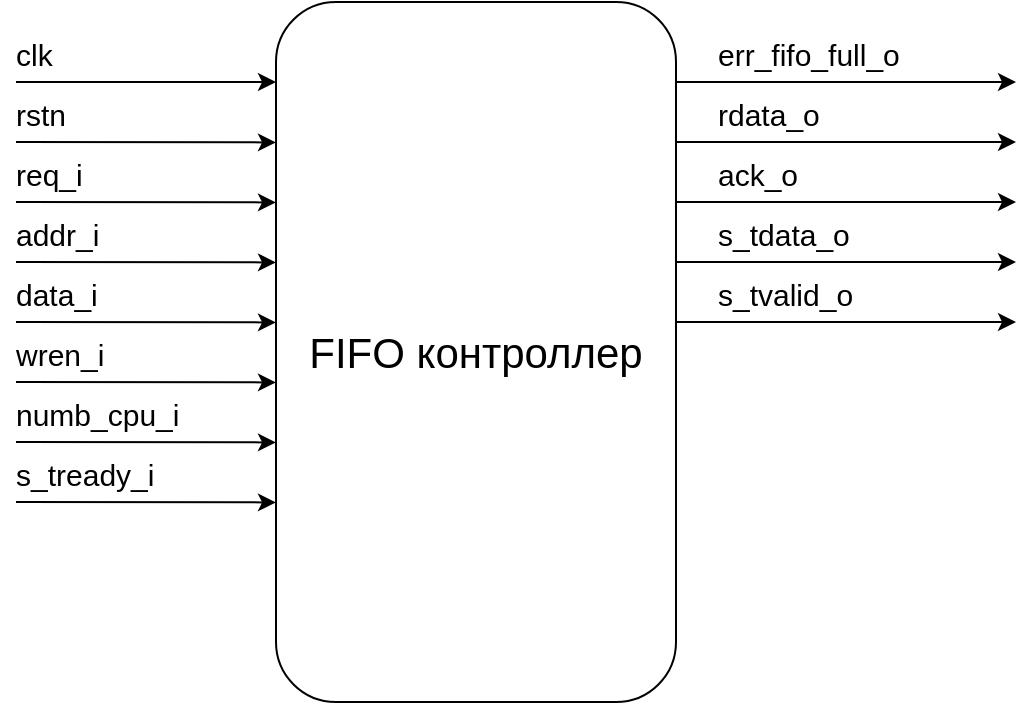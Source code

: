 <mxfile version="13.0.3" type="device"><diagram id="oEDmUw8MfDNj-8wJacN-" name="Page-1"><mxGraphModel dx="1422" dy="843" grid="1" gridSize="10" guides="1" tooltips="1" connect="1" arrows="1" fold="1" page="1" pageScale="1" pageWidth="827" pageHeight="1169" math="0" shadow="0"><root><mxCell id="0"/><mxCell id="1" parent="0"/><mxCell id="t3vUFZK_t0wvDzyFEkoN-1" value="FIFO контроллер" style="rounded=1;whiteSpace=wrap;html=1;fontSize=21;" vertex="1" parent="1"><mxGeometry x="320" y="280" width="200" height="350" as="geometry"/></mxCell><mxCell id="t3vUFZK_t0wvDzyFEkoN-2" value="" style="endArrow=classic;html=1;fontSize=21;" edge="1" parent="1"><mxGeometry width="50" height="50" relative="1" as="geometry"><mxPoint x="190" y="320" as="sourcePoint"/><mxPoint x="320" y="320" as="targetPoint"/></mxGeometry></mxCell><mxCell id="t3vUFZK_t0wvDzyFEkoN-3" value="clk" style="edgeLabel;html=1;align=left;verticalAlign=middle;resizable=0;points=[];fontSize=15;" vertex="1" connectable="0" parent="t3vUFZK_t0wvDzyFEkoN-2"><mxGeometry x="-0.329" relative="1" as="geometry"><mxPoint x="-45.83" y="-14.07" as="offset"/></mxGeometry></mxCell><mxCell id="t3vUFZK_t0wvDzyFEkoN-4" value="" style="endArrow=classic;html=1;fontSize=21;entryX=-0.017;entryY=0.134;entryDx=0;entryDy=0;entryPerimeter=0;" edge="1" parent="1"><mxGeometry width="50" height="50" relative="1" as="geometry"><mxPoint x="190" y="350" as="sourcePoint"/><mxPoint x="320" y="350.2" as="targetPoint"/></mxGeometry></mxCell><mxCell id="t3vUFZK_t0wvDzyFEkoN-5" value="rstn" style="edgeLabel;html=1;align=left;verticalAlign=middle;resizable=0;points=[];fontSize=15;" vertex="1" connectable="0" parent="t3vUFZK_t0wvDzyFEkoN-4"><mxGeometry x="-0.329" relative="1" as="geometry"><mxPoint x="-45.83" y="-14.07" as="offset"/></mxGeometry></mxCell><mxCell id="t3vUFZK_t0wvDzyFEkoN-6" value="" style="endArrow=classic;html=1;fontSize=21;entryX=-0.017;entryY=0.134;entryDx=0;entryDy=0;entryPerimeter=0;" edge="1" parent="1"><mxGeometry width="50" height="50" relative="1" as="geometry"><mxPoint x="190" y="380" as="sourcePoint"/><mxPoint x="320" y="380.2" as="targetPoint"/></mxGeometry></mxCell><mxCell id="t3vUFZK_t0wvDzyFEkoN-7" value="req_i" style="edgeLabel;html=1;align=left;verticalAlign=middle;resizable=0;points=[];fontSize=15;" vertex="1" connectable="0" parent="t3vUFZK_t0wvDzyFEkoN-6"><mxGeometry x="-0.329" relative="1" as="geometry"><mxPoint x="-45.83" y="-14.07" as="offset"/></mxGeometry></mxCell><mxCell id="t3vUFZK_t0wvDzyFEkoN-8" value="" style="endArrow=classic;html=1;fontSize=21;entryX=-0.017;entryY=0.134;entryDx=0;entryDy=0;entryPerimeter=0;" edge="1" parent="1"><mxGeometry width="50" height="50" relative="1" as="geometry"><mxPoint x="190" y="410" as="sourcePoint"/><mxPoint x="320" y="410.2" as="targetPoint"/></mxGeometry></mxCell><mxCell id="t3vUFZK_t0wvDzyFEkoN-9" value="addr_i" style="edgeLabel;html=1;align=left;verticalAlign=middle;resizable=0;points=[];fontSize=15;" vertex="1" connectable="0" parent="t3vUFZK_t0wvDzyFEkoN-8"><mxGeometry x="-0.329" relative="1" as="geometry"><mxPoint x="-45.83" y="-14.07" as="offset"/></mxGeometry></mxCell><mxCell id="t3vUFZK_t0wvDzyFEkoN-10" value="" style="endArrow=classic;html=1;fontSize=21;entryX=-0.017;entryY=0.134;entryDx=0;entryDy=0;entryPerimeter=0;" edge="1" parent="1"><mxGeometry width="50" height="50" relative="1" as="geometry"><mxPoint x="190" y="440" as="sourcePoint"/><mxPoint x="320" y="440.2" as="targetPoint"/></mxGeometry></mxCell><mxCell id="t3vUFZK_t0wvDzyFEkoN-11" value="data_i" style="edgeLabel;html=1;align=left;verticalAlign=middle;resizable=0;points=[];fontSize=15;" vertex="1" connectable="0" parent="t3vUFZK_t0wvDzyFEkoN-10"><mxGeometry x="-0.329" relative="1" as="geometry"><mxPoint x="-45.83" y="-14.07" as="offset"/></mxGeometry></mxCell><mxCell id="t3vUFZK_t0wvDzyFEkoN-12" value="" style="endArrow=classic;html=1;fontSize=21;entryX=-0.017;entryY=0.134;entryDx=0;entryDy=0;entryPerimeter=0;" edge="1" parent="1"><mxGeometry width="50" height="50" relative="1" as="geometry"><mxPoint x="190" y="470" as="sourcePoint"/><mxPoint x="320" y="470.2" as="targetPoint"/></mxGeometry></mxCell><mxCell id="t3vUFZK_t0wvDzyFEkoN-13" value="wren_i" style="edgeLabel;html=1;align=left;verticalAlign=middle;resizable=0;points=[];fontSize=15;" vertex="1" connectable="0" parent="t3vUFZK_t0wvDzyFEkoN-12"><mxGeometry x="-0.329" relative="1" as="geometry"><mxPoint x="-45.83" y="-14.07" as="offset"/></mxGeometry></mxCell><mxCell id="t3vUFZK_t0wvDzyFEkoN-14" value="" style="endArrow=classic;html=1;fontSize=21;entryX=-0.017;entryY=0.134;entryDx=0;entryDy=0;entryPerimeter=0;" edge="1" parent="1"><mxGeometry width="50" height="50" relative="1" as="geometry"><mxPoint x="190" y="500" as="sourcePoint"/><mxPoint x="320" y="500.2" as="targetPoint"/></mxGeometry></mxCell><mxCell id="t3vUFZK_t0wvDzyFEkoN-15" value="numb_cpu_i" style="edgeLabel;html=1;align=left;verticalAlign=middle;resizable=0;points=[];fontSize=15;" vertex="1" connectable="0" parent="t3vUFZK_t0wvDzyFEkoN-14"><mxGeometry x="-0.329" relative="1" as="geometry"><mxPoint x="-45.83" y="-14.07" as="offset"/></mxGeometry></mxCell><mxCell id="t3vUFZK_t0wvDzyFEkoN-16" value="" style="endArrow=classic;html=1;fontSize=21;entryX=-0.017;entryY=0.134;entryDx=0;entryDy=0;entryPerimeter=0;" edge="1" parent="1"><mxGeometry width="50" height="50" relative="1" as="geometry"><mxPoint x="190" y="530" as="sourcePoint"/><mxPoint x="320" y="530.2" as="targetPoint"/></mxGeometry></mxCell><mxCell id="t3vUFZK_t0wvDzyFEkoN-17" value="s_tready_i" style="edgeLabel;html=1;align=left;verticalAlign=middle;resizable=0;points=[];fontSize=15;" vertex="1" connectable="0" parent="t3vUFZK_t0wvDzyFEkoN-16"><mxGeometry x="-0.329" relative="1" as="geometry"><mxPoint x="-45.83" y="-14.07" as="offset"/></mxGeometry></mxCell><mxCell id="t3vUFZK_t0wvDzyFEkoN-20" value="" style="endArrow=classic;html=1;fontSize=21;" edge="1" parent="1"><mxGeometry width="50" height="50" relative="1" as="geometry"><mxPoint x="520" y="320" as="sourcePoint"/><mxPoint x="690" y="320" as="targetPoint"/></mxGeometry></mxCell><mxCell id="t3vUFZK_t0wvDzyFEkoN-21" value="err_fifo_full_o" style="edgeLabel;html=1;align=left;verticalAlign=middle;resizable=0;points=[];fontSize=15;" vertex="1" connectable="0" parent="t3vUFZK_t0wvDzyFEkoN-20"><mxGeometry x="-0.329" relative="1" as="geometry"><mxPoint x="-37.83" y="-14.07" as="offset"/></mxGeometry></mxCell><mxCell id="t3vUFZK_t0wvDzyFEkoN-22" value="" style="endArrow=classic;html=1;fontSize=21;" edge="1" parent="1"><mxGeometry width="50" height="50" relative="1" as="geometry"><mxPoint x="520" y="350" as="sourcePoint"/><mxPoint x="690" y="350" as="targetPoint"/></mxGeometry></mxCell><mxCell id="t3vUFZK_t0wvDzyFEkoN-23" value="rdata_o" style="edgeLabel;html=1;align=left;verticalAlign=middle;resizable=0;points=[];fontSize=15;" vertex="1" connectable="0" parent="t3vUFZK_t0wvDzyFEkoN-22"><mxGeometry x="-0.329" relative="1" as="geometry"><mxPoint x="-37.83" y="-14.07" as="offset"/></mxGeometry></mxCell><mxCell id="t3vUFZK_t0wvDzyFEkoN-24" value="" style="endArrow=classic;html=1;fontSize=21;" edge="1" parent="1"><mxGeometry width="50" height="50" relative="1" as="geometry"><mxPoint x="520" y="380" as="sourcePoint"/><mxPoint x="690" y="380" as="targetPoint"/></mxGeometry></mxCell><mxCell id="t3vUFZK_t0wvDzyFEkoN-25" value="ack_o" style="edgeLabel;html=1;align=left;verticalAlign=middle;resizable=0;points=[];fontSize=15;" vertex="1" connectable="0" parent="t3vUFZK_t0wvDzyFEkoN-24"><mxGeometry x="-0.329" relative="1" as="geometry"><mxPoint x="-37.83" y="-14.07" as="offset"/></mxGeometry></mxCell><mxCell id="t3vUFZK_t0wvDzyFEkoN-26" value="" style="endArrow=classic;html=1;fontSize=21;" edge="1" parent="1"><mxGeometry width="50" height="50" relative="1" as="geometry"><mxPoint x="520" y="410" as="sourcePoint"/><mxPoint x="690" y="410" as="targetPoint"/></mxGeometry></mxCell><mxCell id="t3vUFZK_t0wvDzyFEkoN-27" value="s_tdata_o" style="edgeLabel;html=1;align=left;verticalAlign=middle;resizable=0;points=[];fontSize=15;" vertex="1" connectable="0" parent="t3vUFZK_t0wvDzyFEkoN-26"><mxGeometry x="-0.329" relative="1" as="geometry"><mxPoint x="-37.83" y="-14.07" as="offset"/></mxGeometry></mxCell><mxCell id="t3vUFZK_t0wvDzyFEkoN-28" value="" style="endArrow=classic;html=1;fontSize=21;" edge="1" parent="1"><mxGeometry width="50" height="50" relative="1" as="geometry"><mxPoint x="520" y="440" as="sourcePoint"/><mxPoint x="690" y="440" as="targetPoint"/></mxGeometry></mxCell><mxCell id="t3vUFZK_t0wvDzyFEkoN-29" value="s_tvalid_o" style="edgeLabel;html=1;align=left;verticalAlign=middle;resizable=0;points=[];fontSize=15;" vertex="1" connectable="0" parent="t3vUFZK_t0wvDzyFEkoN-28"><mxGeometry x="-0.329" relative="1" as="geometry"><mxPoint x="-37.83" y="-14.07" as="offset"/></mxGeometry></mxCell></root></mxGraphModel></diagram></mxfile>